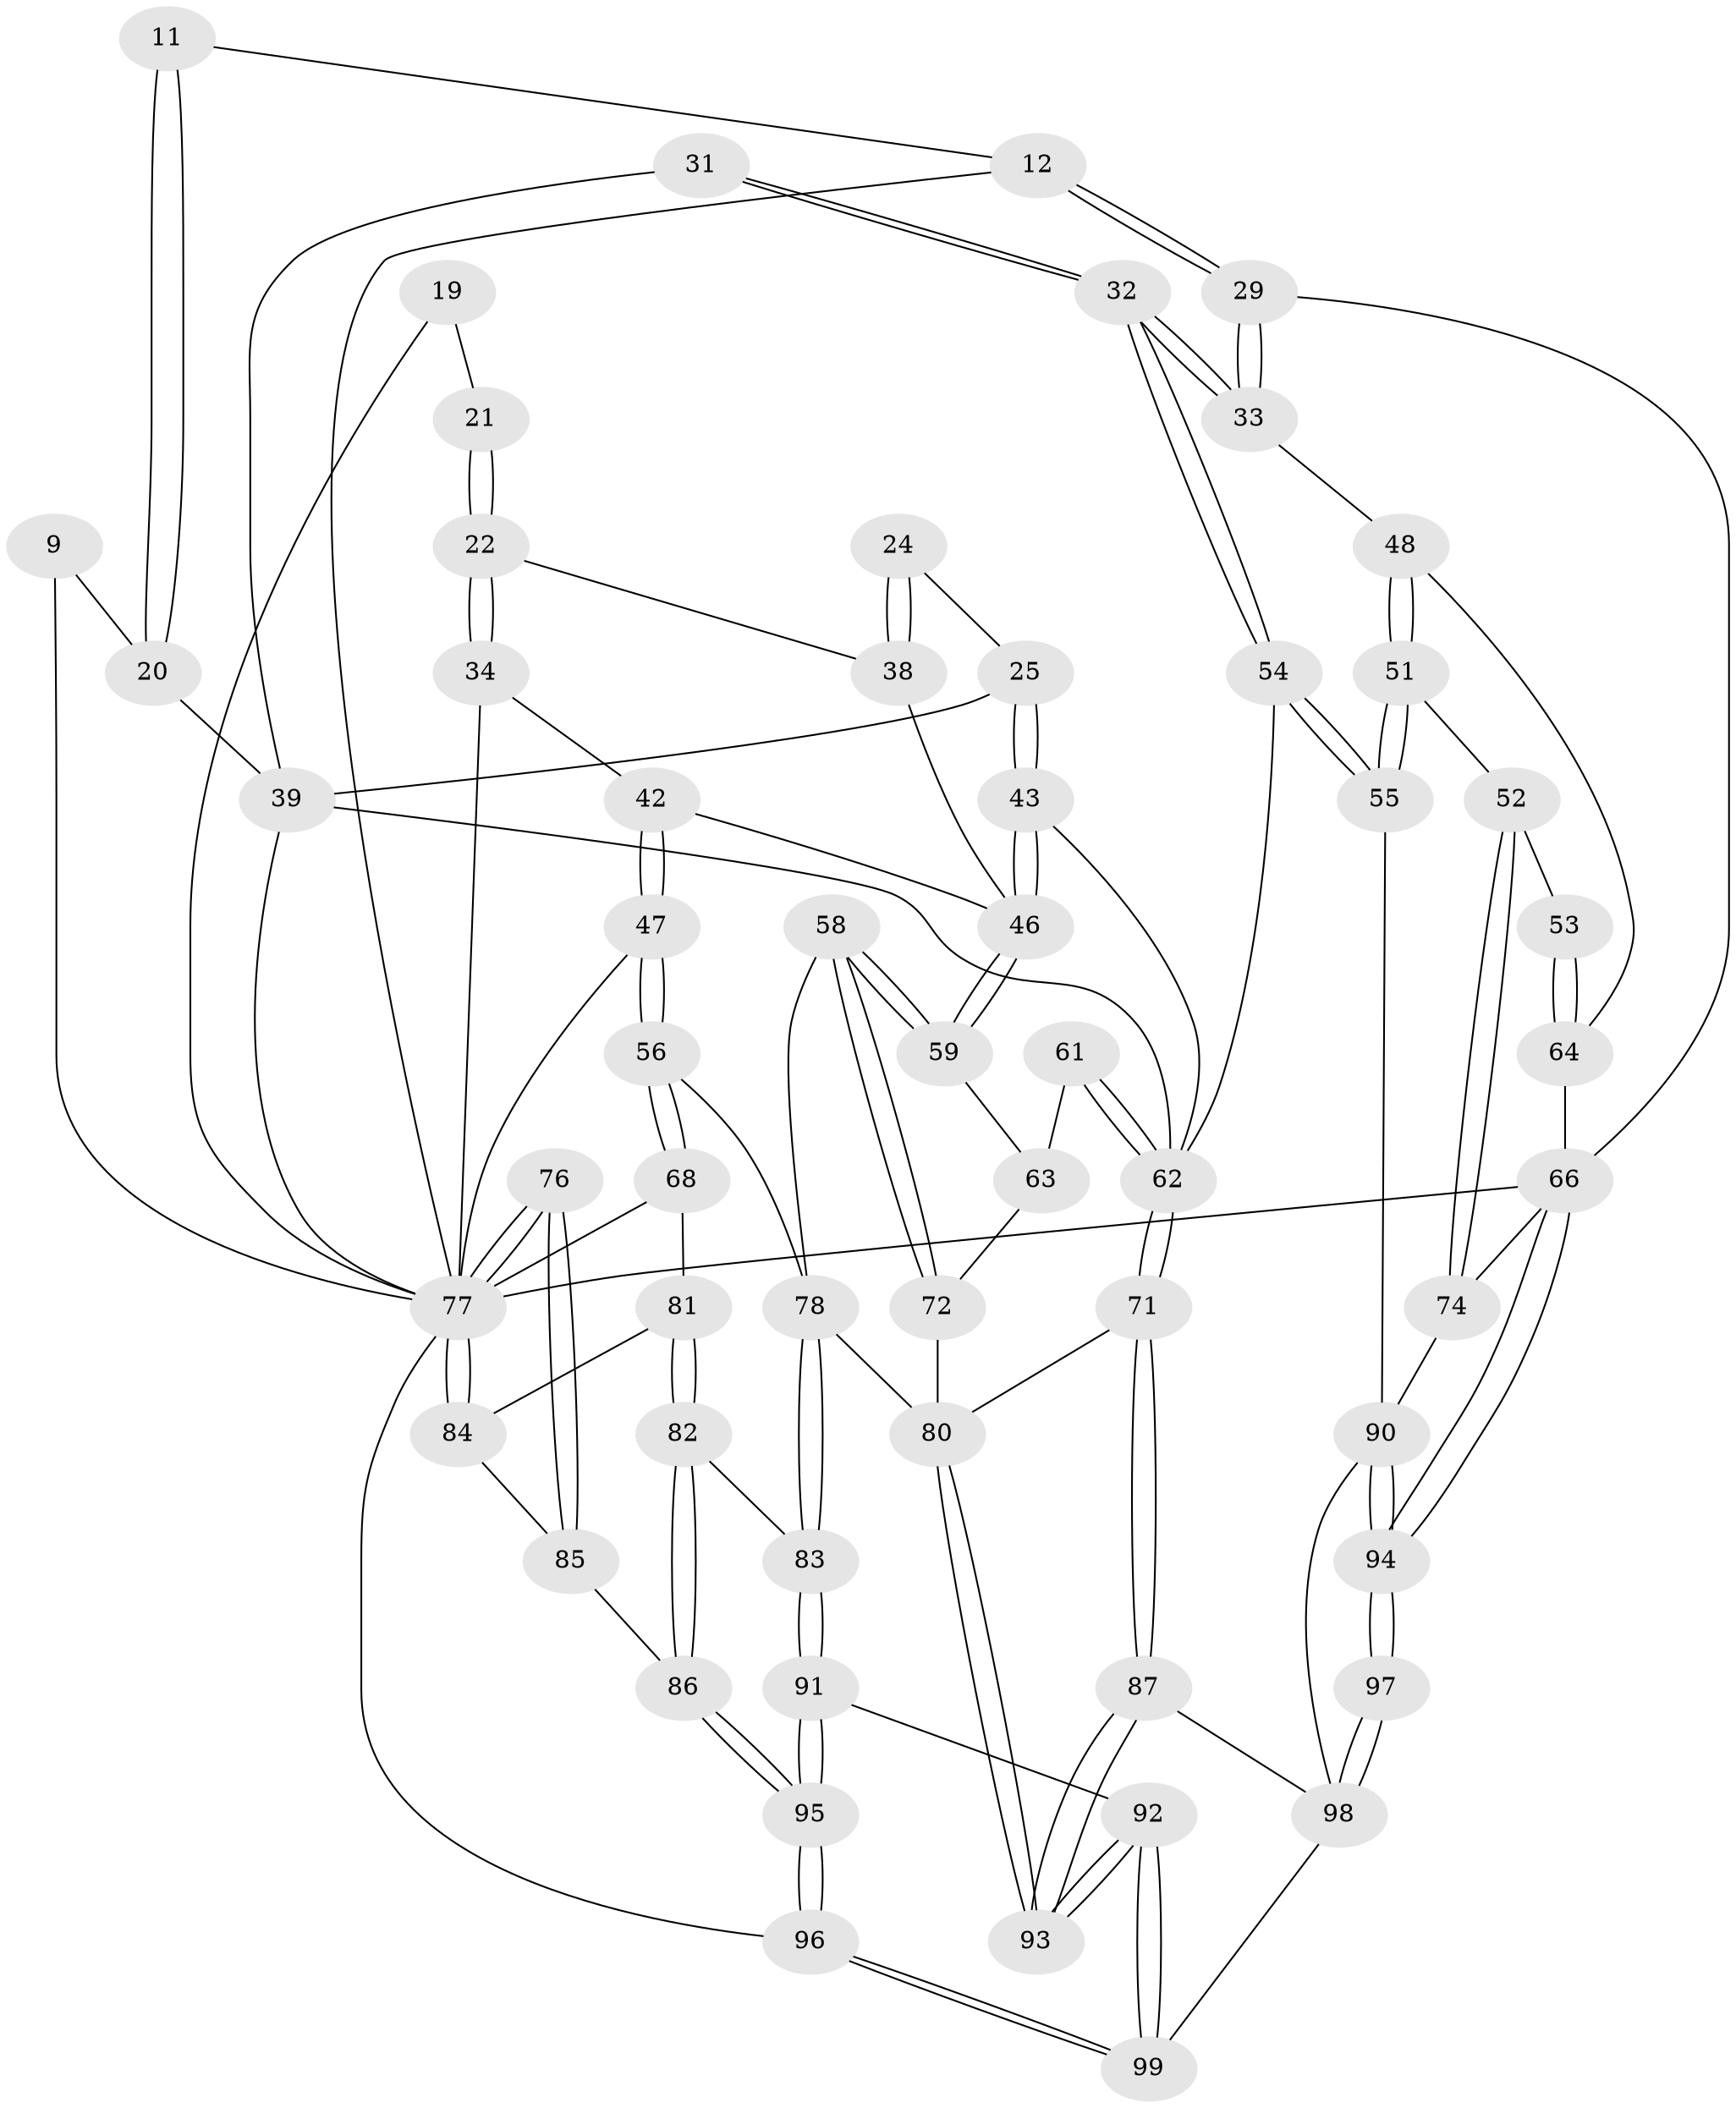 // original degree distribution, {4: 0.26262626262626265, 5: 0.48484848484848486, 3: 0.020202020202020204, 6: 0.23232323232323232}
// Generated by graph-tools (version 1.1) at 2025/06/03/04/25 22:06:52]
// undirected, 59 vertices, 137 edges
graph export_dot {
graph [start="1"]
  node [color=gray90,style=filled];
  9 [pos="+0.6018273267282985+0.19547344658913393",super="+6"];
  11 [pos="+0.3861456256619802+0.18068257938490423"];
  12 [pos="+0.18141872615180693+0.13051509727549762"];
  19 [pos="+0.9390307558385024+0.1779967677315372",super="+15+14"];
  20 [pos="+0.40197561332023857+0.2587115381946117",super="+13+10"];
  21 [pos="+0.828024104498532+0.19005617912534692"];
  22 [pos="+0.8180037443747799+0.21980538465638458"];
  24 [pos="+0.6945400866041697+0.2576754366235471"];
  25 [pos="+0.6491190847952367+0.258734688025342"];
  29 [pos="+0.11816081386768847+0.2482328451902293"];
  31 [pos="+0.34872713560470353+0.385070027009881"];
  32 [pos="+0.2794522735789086+0.3924332815619136"];
  33 [pos="+0.20174192742049793+0.356227028192431"];
  34 [pos="+1+0.33576306644101744"];
  38 [pos="+0.7730618942207916+0.3648833911054216",super="+37+23"];
  39 [pos="+0.41147628658887014+0.4200124329875137",super="+30"];
  42 [pos="+0.8161227565173242+0.4593940563358738",super="+35"];
  43 [pos="+0.6450803639608343+0.36628278755454885"];
  46 [pos="+0.7706377751580483+0.4877419712010269",super="+41+40+36"];
  47 [pos="+1+0.41320574779986274"];
  48 [pos="+0.10269803534852069+0.4695369979359764"];
  51 [pos="+0.08923715689569847+0.5569444823304948"];
  52 [pos="+0+0.6131113992529825"];
  53 [pos="+0+0.6008426397367306"];
  54 [pos="+0.24017188390868266+0.6892495530923202"];
  55 [pos="+0.22294792722342788+0.700199881996879"];
  56 [pos="+0.8603432469502149+0.6289954894713761"];
  58 [pos="+0.8070706011098946+0.5845060124035103"];
  59 [pos="+0.7704241947736887+0.48872468969835325"];
  61 [pos="+0.4941167239393986+0.5210426596917438"];
  62 [pos="+0.3900133404205747+0.7099165102938992",super="+60+45+44"];
  63 [pos="+0.5790793182252199+0.5679506614353358"];
  64 [pos="+0+0.601008025307185",super="+50+49"];
  66 [pos="+0+1",super="+28+65"];
  68 [pos="+0.8975299373674538+0.6525698974587398"];
  71 [pos="+0.430888467856215+0.7555010100681856"];
  72 [pos="+0.658293011844058+0.6764988418929215",super="+69"];
  74 [pos="+0.14089751109999238+0.7458836242507269"];
  76 [pos="+1+0.8897679373635218"];
  77 [pos="+1+0.7548084375395588",super="+67+75"];
  78 [pos="+0.7639655205186898+0.7531235753477928",super="+57"];
  80 [pos="+0.6519798775274003+0.7893447141097595",super="+70+79"];
  81 [pos="+0.9178125164156745+0.7189938332158029"];
  82 [pos="+0.9027044033255357+0.7848468662856973"];
  83 [pos="+0.8273032278368746+0.8224362977000813"];
  84 [pos="+0.9723019796881137+0.7349194019511749"];
  85 [pos="+1+0.8698404237064528"];
  86 [pos="+0.9950569906588916+0.8701279541180411"];
  87 [pos="+0.44599248588489987+0.8835059008234772"];
  90 [pos="+0.2273877916762245+0.8098373708868855",super="+73"];
  91 [pos="+0.8155031158885637+0.9036250903027662"];
  92 [pos="+0.6429039730498521+0.9110954480444389"];
  93 [pos="+0.6348724456403886+0.8992367699234378"];
  94 [pos="+0+1"];
  95 [pos="+0.8672699380867348+0.9625309001497793"];
  96 [pos="+0.8869660547202433+1"];
  97 [pos="+0.0520721953376857+1"];
  98 [pos="+0.4475736441398513+1",super="+88+89"];
  99 [pos="+0.6448048360602767+1"];
  9 -- 20 [weight=2];
  9 -- 77 [weight=2];
  11 -- 12;
  11 -- 20 [weight=2];
  11 -- 20;
  12 -- 29;
  12 -- 29;
  12 -- 77;
  19 -- 21 [weight=2];
  19 -- 77 [weight=2];
  20 -- 39;
  21 -- 22;
  21 -- 22;
  22 -- 34;
  22 -- 34;
  22 -- 38;
  24 -- 25;
  24 -- 38 [weight=2];
  24 -- 38;
  25 -- 43;
  25 -- 43;
  25 -- 39;
  29 -- 33;
  29 -- 33;
  29 -- 66;
  31 -- 32;
  31 -- 32;
  31 -- 39 [weight=2];
  32 -- 33;
  32 -- 33;
  32 -- 54;
  32 -- 54;
  33 -- 48;
  34 -- 77;
  34 -- 42;
  38 -- 46 [weight=2];
  39 -- 62;
  39 -- 77;
  42 -- 47;
  42 -- 47;
  42 -- 46 [weight=2];
  43 -- 46;
  43 -- 46;
  43 -- 62;
  46 -- 59;
  46 -- 59;
  47 -- 56;
  47 -- 56;
  47 -- 77;
  48 -- 51;
  48 -- 51;
  48 -- 64;
  51 -- 52;
  51 -- 55;
  51 -- 55;
  52 -- 53;
  52 -- 74;
  52 -- 74;
  53 -- 64 [weight=2];
  53 -- 64;
  54 -- 55;
  54 -- 55;
  54 -- 62;
  55 -- 90;
  56 -- 68;
  56 -- 68;
  56 -- 78;
  58 -- 59;
  58 -- 59;
  58 -- 72;
  58 -- 72;
  58 -- 78;
  59 -- 63;
  61 -- 62 [weight=2];
  61 -- 62;
  61 -- 63;
  62 -- 71;
  62 -- 71;
  63 -- 72;
  64 -- 66 [weight=2];
  66 -- 94;
  66 -- 94;
  66 -- 74;
  66 -- 77 [weight=2];
  68 -- 81;
  68 -- 77;
  71 -- 87;
  71 -- 87;
  71 -- 80;
  72 -- 80 [weight=2];
  74 -- 90;
  76 -- 77 [weight=2];
  76 -- 77;
  76 -- 85;
  76 -- 85;
  77 -- 84;
  77 -- 84;
  77 -- 96;
  78 -- 83;
  78 -- 83;
  78 -- 80;
  80 -- 93;
  80 -- 93;
  81 -- 82;
  81 -- 82;
  81 -- 84;
  82 -- 83;
  82 -- 86;
  82 -- 86;
  83 -- 91;
  83 -- 91;
  84 -- 85;
  85 -- 86;
  86 -- 95;
  86 -- 95;
  87 -- 93;
  87 -- 93;
  87 -- 98;
  90 -- 94;
  90 -- 94;
  90 -- 98;
  91 -- 92;
  91 -- 95;
  91 -- 95;
  92 -- 93;
  92 -- 93;
  92 -- 99;
  92 -- 99;
  94 -- 97;
  94 -- 97;
  95 -- 96;
  95 -- 96;
  96 -- 99;
  96 -- 99;
  97 -- 98 [weight=2];
  97 -- 98;
  98 -- 99;
}

